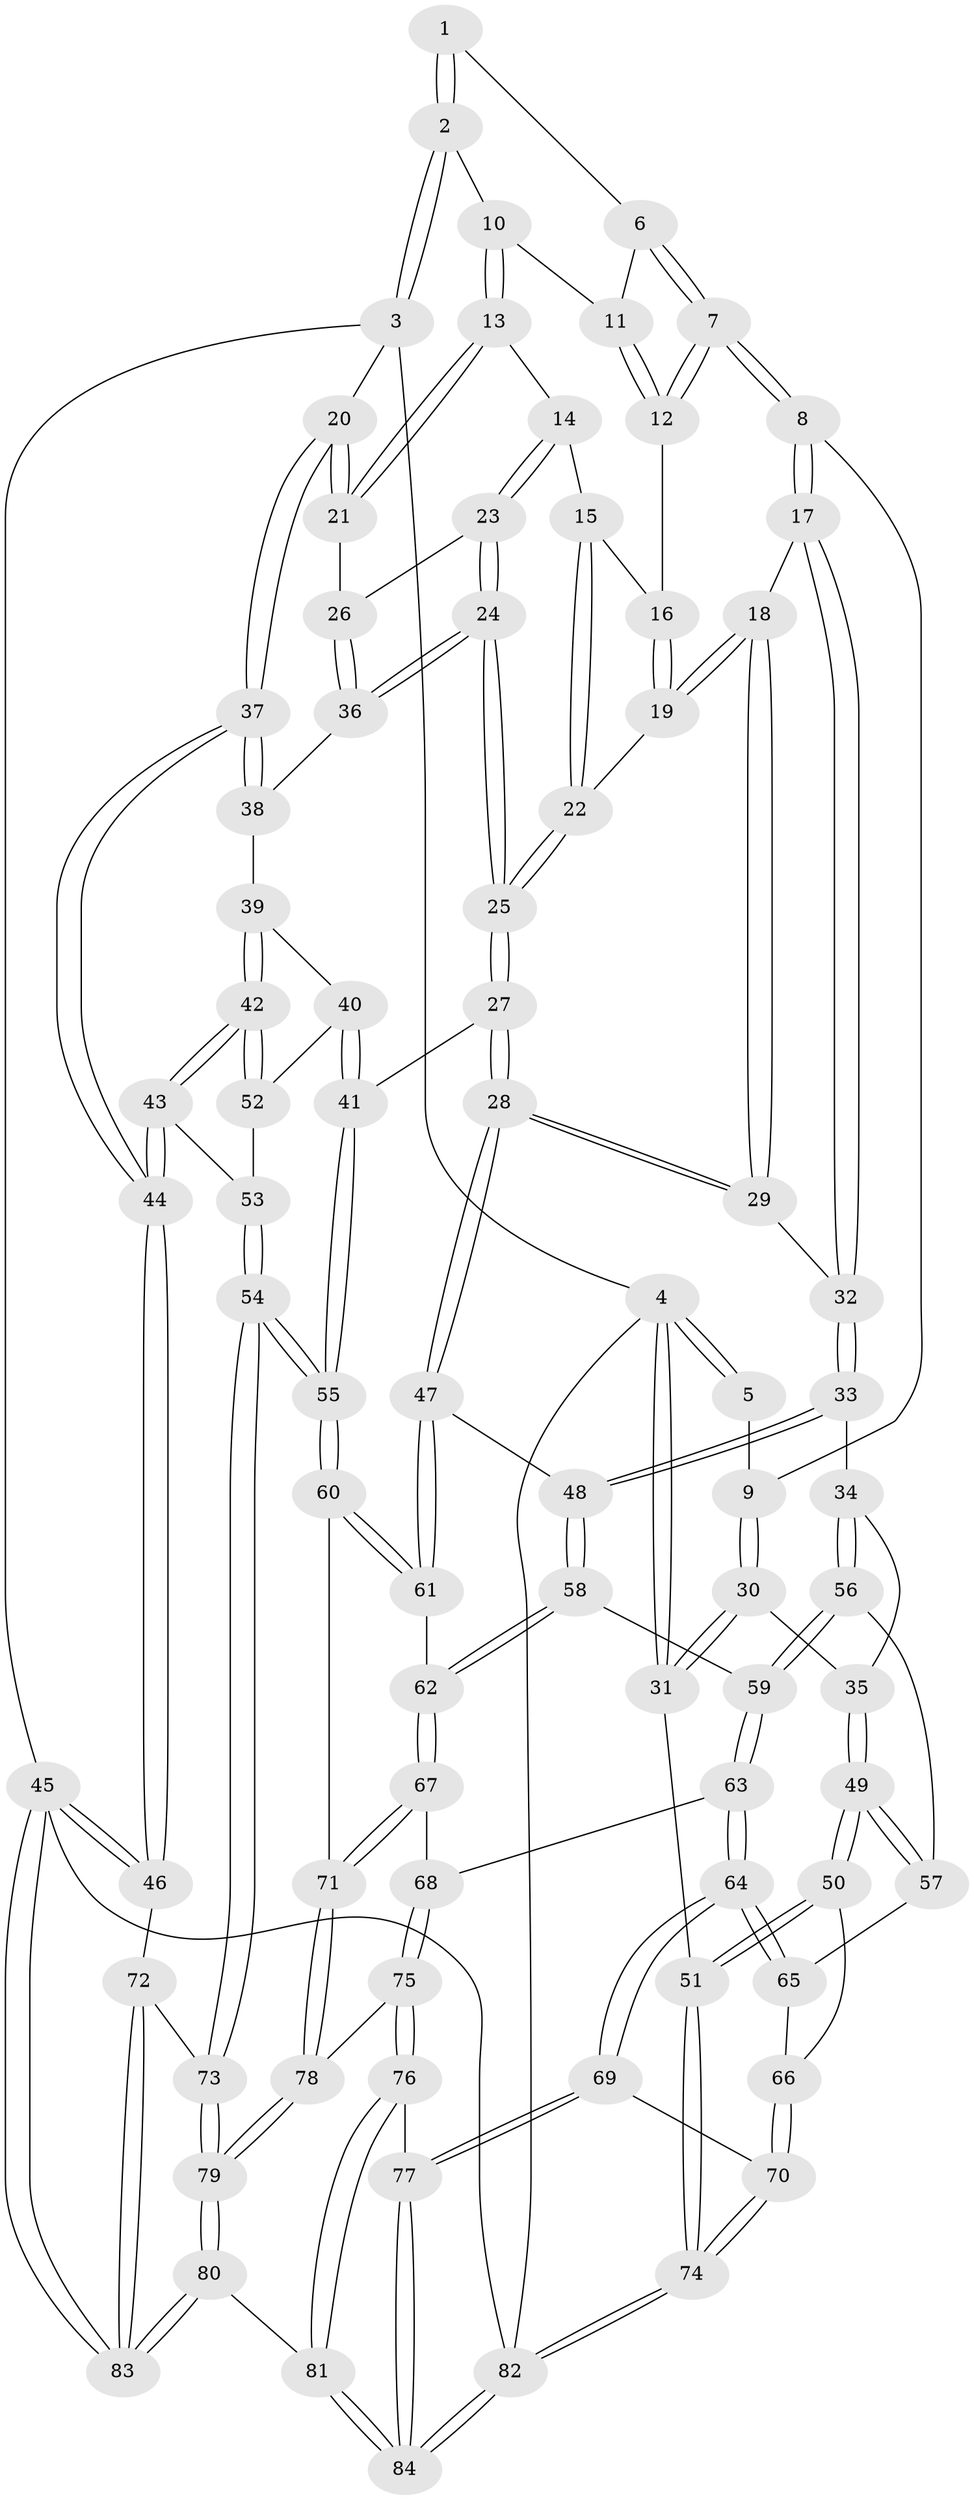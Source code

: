 // Generated by graph-tools (version 1.1) at 2025/01/03/09/25 05:01:47]
// undirected, 84 vertices, 207 edges
graph export_dot {
graph [start="1"]
  node [color=gray90,style=filled];
  1 [pos="+0.5763417784350018+0"];
  2 [pos="+1+0"];
  3 [pos="+1+0"];
  4 [pos="+0+0"];
  5 [pos="+0.24490192042683848+0"];
  6 [pos="+0.5731541170194941+0.019576681932584224"];
  7 [pos="+0.3230345760236265+0.17522377526722982"];
  8 [pos="+0.2594512315203161+0.1979539154631108"];
  9 [pos="+0.25926467316553237+0.19775356264427774"];
  10 [pos="+0.6962353622606471+0.14377740102487094"];
  11 [pos="+0.5898041011077215+0.1053900595967314"];
  12 [pos="+0.5768586197312928+0.13074327079142795"];
  13 [pos="+0.7220201137537631+0.185380081111533"];
  14 [pos="+0.7212769921253971+0.2691672312761794"];
  15 [pos="+0.6441986823848964+0.2584049073760201"];
  16 [pos="+0.5736120593801919+0.1569978864016607"];
  17 [pos="+0.2629683618931305+0.20476108685984568"];
  18 [pos="+0.36366199709623476+0.25129199997987395"];
  19 [pos="+0.517040328759908+0.24783586203362193"];
  20 [pos="+1+0"];
  21 [pos="+1+0.07275417342901891"];
  22 [pos="+0.5629294539358811+0.311509834147657"];
  23 [pos="+0.7258334051701179+0.27565875881588797"];
  24 [pos="+0.615520000449436+0.4109812979303648"];
  25 [pos="+0.5635925402855866+0.4665378350679682"];
  26 [pos="+0.8155070945966263+0.3217310029199092"];
  27 [pos="+0.5631335809315143+0.46797054809495287"];
  28 [pos="+0.5524470316838858+0.47408691620002585"];
  29 [pos="+0.49373986302539125+0.4218608588729449"];
  30 [pos="+0+0.2600562893110593"];
  31 [pos="+0+0.24717405987474797"];
  32 [pos="+0.25185209974876344+0.3977625598230183"];
  33 [pos="+0.23713741923660742+0.4688726266670362"];
  34 [pos="+0.22951445122974298+0.4800135695164018"];
  35 [pos="+0.12834837364802945+0.4788226037600692"];
  36 [pos="+0.8180754566309727+0.34131029547564096"];
  37 [pos="+1+0.3327241962314144"];
  38 [pos="+0.8198612088081919+0.3507104302625054"];
  39 [pos="+0.8258091867356401+0.3867575555568177"];
  40 [pos="+0.7281487777014202+0.49199136677170585"];
  41 [pos="+0.6954867834109112+0.4989575457719638"];
  42 [pos="+1+0.5511388655169874"];
  43 [pos="+1+0.5581792931832241"];
  44 [pos="+1+0.570708962847688"];
  45 [pos="+1+1"];
  46 [pos="+1+0.576634859167631"];
  47 [pos="+0.5434838399172615+0.48792080730388926"];
  48 [pos="+0.49193160194367286+0.508412737070543"];
  49 [pos="+0+0.6337307310859501"];
  50 [pos="+0+0.6362057215647875"];
  51 [pos="+0+0.6558772071947385"];
  52 [pos="+0.7604411562452019+0.519296512617094"];
  53 [pos="+0.8210466026665261+0.6204759715409721"];
  54 [pos="+0.728825691998798+0.7378175582096995"];
  55 [pos="+0.7216937694214083+0.7328308700058168"];
  56 [pos="+0.23224905478340974+0.5018061663740548"];
  57 [pos="+0.1452871007418837+0.6205634196644213"];
  58 [pos="+0.40226480886405097+0.6119515234458185"];
  59 [pos="+0.3075642659627193+0.6476149219534106"];
  60 [pos="+0.6870926210845855+0.7238079052797123"];
  61 [pos="+0.5663406404526145+0.6404171477035859"];
  62 [pos="+0.4919624203575588+0.7127503941587826"];
  63 [pos="+0.2967372974383453+0.7097657952376731"];
  64 [pos="+0.2618355393488317+0.7422841829117394"];
  65 [pos="+0.16191814127107873+0.6786323327073356"];
  66 [pos="+0.08671007170068164+0.7096179096713894"];
  67 [pos="+0.4907101418286355+0.7159992517280129"];
  68 [pos="+0.40682410630974697+0.7579559332809145"];
  69 [pos="+0.21576688075610514+0.8453158475922012"];
  70 [pos="+0.15745665584853394+0.8297123481747652"];
  71 [pos="+0.5411479902289696+0.7980376897353854"];
  72 [pos="+0.8241177057070346+0.8247710786075473"];
  73 [pos="+0.7494467661158233+0.7772837572317286"];
  74 [pos="+0+0.8846955204155778"];
  75 [pos="+0.4177264840110809+0.8120126077291654"];
  76 [pos="+0.38379517578253053+0.9592770577142123"];
  77 [pos="+0.21701235149022507+0.8488063909882126"];
  78 [pos="+0.5372481392401469+0.8291301950136251"];
  79 [pos="+0.5663839532524795+0.9496770010436433"];
  80 [pos="+0.5074145992712206+1"];
  81 [pos="+0.5000359242303805+1"];
  82 [pos="+0+1"];
  83 [pos="+0.9918947904602647+1"];
  84 [pos="+0+1"];
  1 -- 2;
  1 -- 2;
  1 -- 6;
  2 -- 3;
  2 -- 3;
  2 -- 10;
  3 -- 4;
  3 -- 20;
  3 -- 45;
  4 -- 5;
  4 -- 5;
  4 -- 31;
  4 -- 31;
  4 -- 82;
  5 -- 9;
  6 -- 7;
  6 -- 7;
  6 -- 11;
  7 -- 8;
  7 -- 8;
  7 -- 12;
  7 -- 12;
  8 -- 9;
  8 -- 17;
  8 -- 17;
  9 -- 30;
  9 -- 30;
  10 -- 11;
  10 -- 13;
  10 -- 13;
  11 -- 12;
  11 -- 12;
  12 -- 16;
  13 -- 14;
  13 -- 21;
  13 -- 21;
  14 -- 15;
  14 -- 23;
  14 -- 23;
  15 -- 16;
  15 -- 22;
  15 -- 22;
  16 -- 19;
  16 -- 19;
  17 -- 18;
  17 -- 32;
  17 -- 32;
  18 -- 19;
  18 -- 19;
  18 -- 29;
  18 -- 29;
  19 -- 22;
  20 -- 21;
  20 -- 21;
  20 -- 37;
  20 -- 37;
  21 -- 26;
  22 -- 25;
  22 -- 25;
  23 -- 24;
  23 -- 24;
  23 -- 26;
  24 -- 25;
  24 -- 25;
  24 -- 36;
  24 -- 36;
  25 -- 27;
  25 -- 27;
  26 -- 36;
  26 -- 36;
  27 -- 28;
  27 -- 28;
  27 -- 41;
  28 -- 29;
  28 -- 29;
  28 -- 47;
  28 -- 47;
  29 -- 32;
  30 -- 31;
  30 -- 31;
  30 -- 35;
  31 -- 51;
  32 -- 33;
  32 -- 33;
  33 -- 34;
  33 -- 48;
  33 -- 48;
  34 -- 35;
  34 -- 56;
  34 -- 56;
  35 -- 49;
  35 -- 49;
  36 -- 38;
  37 -- 38;
  37 -- 38;
  37 -- 44;
  37 -- 44;
  38 -- 39;
  39 -- 40;
  39 -- 42;
  39 -- 42;
  40 -- 41;
  40 -- 41;
  40 -- 52;
  41 -- 55;
  41 -- 55;
  42 -- 43;
  42 -- 43;
  42 -- 52;
  42 -- 52;
  43 -- 44;
  43 -- 44;
  43 -- 53;
  44 -- 46;
  44 -- 46;
  45 -- 46;
  45 -- 46;
  45 -- 83;
  45 -- 83;
  45 -- 82;
  46 -- 72;
  47 -- 48;
  47 -- 61;
  47 -- 61;
  48 -- 58;
  48 -- 58;
  49 -- 50;
  49 -- 50;
  49 -- 57;
  49 -- 57;
  50 -- 51;
  50 -- 51;
  50 -- 66;
  51 -- 74;
  51 -- 74;
  52 -- 53;
  53 -- 54;
  53 -- 54;
  54 -- 55;
  54 -- 55;
  54 -- 73;
  54 -- 73;
  55 -- 60;
  55 -- 60;
  56 -- 57;
  56 -- 59;
  56 -- 59;
  57 -- 65;
  58 -- 59;
  58 -- 62;
  58 -- 62;
  59 -- 63;
  59 -- 63;
  60 -- 61;
  60 -- 61;
  60 -- 71;
  61 -- 62;
  62 -- 67;
  62 -- 67;
  63 -- 64;
  63 -- 64;
  63 -- 68;
  64 -- 65;
  64 -- 65;
  64 -- 69;
  64 -- 69;
  65 -- 66;
  66 -- 70;
  66 -- 70;
  67 -- 68;
  67 -- 71;
  67 -- 71;
  68 -- 75;
  68 -- 75;
  69 -- 70;
  69 -- 77;
  69 -- 77;
  70 -- 74;
  70 -- 74;
  71 -- 78;
  71 -- 78;
  72 -- 73;
  72 -- 83;
  72 -- 83;
  73 -- 79;
  73 -- 79;
  74 -- 82;
  74 -- 82;
  75 -- 76;
  75 -- 76;
  75 -- 78;
  76 -- 77;
  76 -- 81;
  76 -- 81;
  77 -- 84;
  77 -- 84;
  78 -- 79;
  78 -- 79;
  79 -- 80;
  79 -- 80;
  80 -- 81;
  80 -- 83;
  80 -- 83;
  81 -- 84;
  81 -- 84;
  82 -- 84;
  82 -- 84;
}
